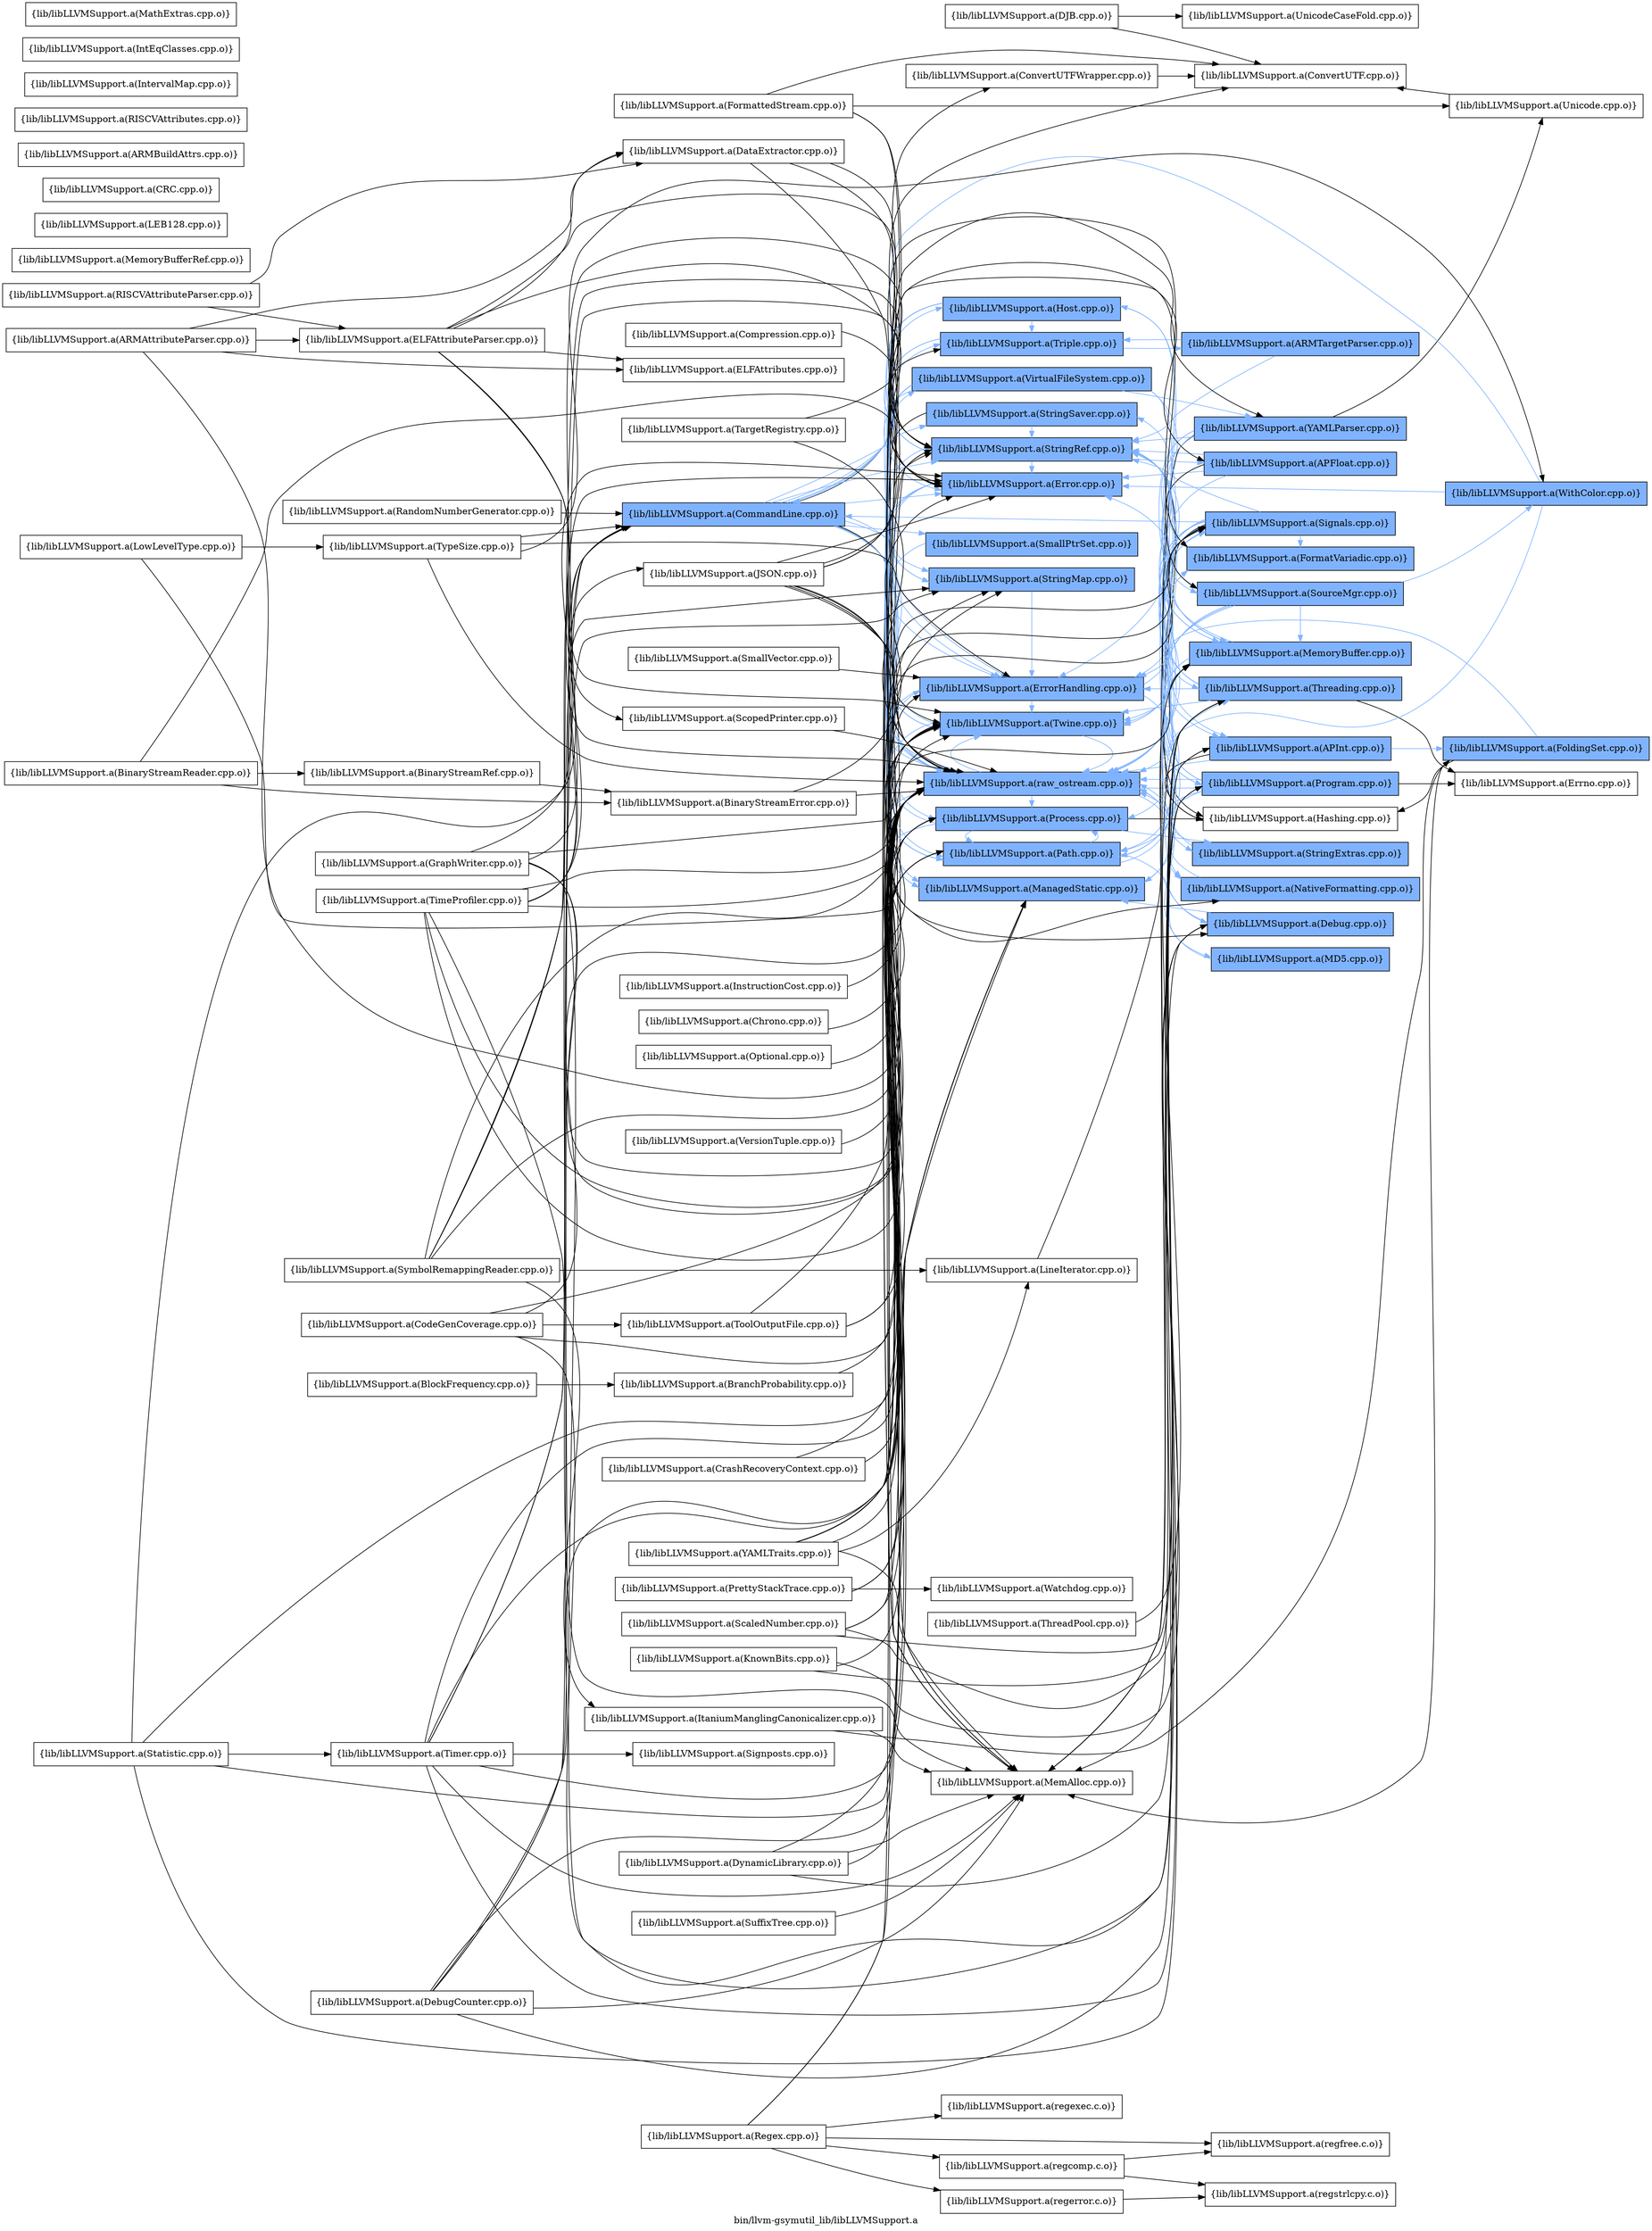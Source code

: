 digraph "bin/llvm-gsymutil_lib/libLLVMSupport.a" {
	label="bin/llvm-gsymutil_lib/libLLVMSupport.a";
	rankdir=LR;
	{ rank=same; Node0x564981c6e358;  }
	{ rank=same; Node0x564981c6d2c8; Node0x564981c69808; Node0x564981c69088; Node0x564981c73da8; Node0x564981c744d8; Node0x564981c73858; Node0x564981c71b48; Node0x564981c714b8; Node0x564981c70248; Node0x564981c765f8; Node0x564981c6a7f8; Node0x564981c69718; Node0x564981c66478; Node0x564981c6cc38; Node0x564981c69ad8; Node0x564981c697b8;  }
	{ rank=same; Node0x564981c6c0a8; Node0x564981c6b838; Node0x564981c69fd8; Node0x564981c66068; Node0x564981c6a988; Node0x564981c6a208; Node0x564981c6d778; Node0x564981c6a118; Node0x564981c74bb8; Node0x564981c71e18; Node0x564981c68098; Node0x564981c69f88; Node0x564981c73a88; Node0x564981c6ac08; Node0x564981c732b8; Node0x564981c71878;  }
	{ rank=same; Node0x564981c6e358;  }
	{ rank=same; Node0x564981c6d2c8; Node0x564981c69808; Node0x564981c69088; Node0x564981c73da8; Node0x564981c744d8; Node0x564981c73858; Node0x564981c71b48; Node0x564981c714b8; Node0x564981c70248; Node0x564981c765f8; Node0x564981c6a7f8; Node0x564981c69718; Node0x564981c66478; Node0x564981c6cc38; Node0x564981c69ad8; Node0x564981c697b8;  }
	{ rank=same; Node0x564981c6c0a8; Node0x564981c6b838; Node0x564981c69fd8; Node0x564981c66068; Node0x564981c6a988; Node0x564981c6a208; Node0x564981c6d778; Node0x564981c6a118; Node0x564981c74bb8; Node0x564981c71e18; Node0x564981c68098; Node0x564981c69f88; Node0x564981c73a88; Node0x564981c6ac08; Node0x564981c732b8; Node0x564981c71878;  }

	Node0x564981c6e358 [shape=record,shape=box,group=1,style=filled,fillcolor="0.600000 0.5 1",label="{lib/libLLVMSupport.a(CommandLine.cpp.o)}"];
	Node0x564981c6e358 -> Node0x564981c6d2c8;
	Node0x564981c6e358 -> Node0x564981c69808[color="0.600000 0.5 1"];
	Node0x564981c6e358 -> Node0x564981c69088[color="0.600000 0.5 1"];
	Node0x564981c6e358 -> Node0x564981c73da8[color="0.600000 0.5 1"];
	Node0x564981c6e358 -> Node0x564981c744d8;
	Node0x564981c6e358 -> Node0x564981c73858[color="0.600000 0.5 1"];
	Node0x564981c6e358 -> Node0x564981c71b48[color="0.600000 0.5 1"];
	Node0x564981c6e358 -> Node0x564981c714b8[color="0.600000 0.5 1"];
	Node0x564981c6e358 -> Node0x564981c70248[color="0.600000 0.5 1"];
	Node0x564981c6e358 -> Node0x564981c765f8[color="0.600000 0.5 1"];
	Node0x564981c6e358 -> Node0x564981c6a7f8[color="0.600000 0.5 1"];
	Node0x564981c6e358 -> Node0x564981c69718[color="0.600000 0.5 1"];
	Node0x564981c6e358 -> Node0x564981c66478[color="0.600000 0.5 1"];
	Node0x564981c6e358 -> Node0x564981c6cc38[color="0.600000 0.5 1"];
	Node0x564981c6e358 -> Node0x564981c69ad8[color="0.600000 0.5 1"];
	Node0x564981c6e358 -> Node0x564981c697b8[color="0.600000 0.5 1"];
	Node0x564981c69808 [shape=record,shape=box,group=1,style=filled,fillcolor="0.600000 0.5 1",label="{lib/libLLVMSupport.a(Error.cpp.o)}"];
	Node0x564981c69808 -> Node0x564981c69088[color="0.600000 0.5 1"];
	Node0x564981c69808 -> Node0x564981c73da8[color="0.600000 0.5 1"];
	Node0x564981c69808 -> Node0x564981c6a7f8[color="0.600000 0.5 1"];
	Node0x564981c69808 -> Node0x564981c66478[color="0.600000 0.5 1"];
	Node0x564981c73da8 [shape=record,shape=box,group=1,style=filled,fillcolor="0.600000 0.5 1",label="{lib/libLLVMSupport.a(ManagedStatic.cpp.o)}"];
	Node0x564981c73da8 -> Node0x564981c66068[color="0.600000 0.5 1"];
	Node0x564981c744d8 [shape=record,shape=box,group=0,label="{lib/libLLVMSupport.a(MemAlloc.cpp.o)}"];
	Node0x564981c74bb8 [shape=record,shape=box,group=1,style=filled,fillcolor="0.600000 0.5 1",label="{lib/libLLVMSupport.a(MemoryBuffer.cpp.o)}"];
	Node0x564981c74bb8 -> Node0x564981c69808[color="0.600000 0.5 1"];
	Node0x564981c74bb8 -> Node0x564981c6a7f8[color="0.600000 0.5 1"];
	Node0x564981c74bb8 -> Node0x564981c69ad8[color="0.600000 0.5 1"];
	Node0x564981c74bb8 -> Node0x564981c697b8[color="0.600000 0.5 1"];
	Node0x564981c74bb8 -> Node0x564981c6ac08[color="0.600000 0.5 1"];
	Node0x564981c72a98 [shape=record,shape=box,group=0,label="{lib/libLLVMSupport.a(MemoryBufferRef.cpp.o)}"];
	Node0x564981c71f08 [shape=record,shape=box,group=0,label="{lib/libLLVMSupport.a(PrettyStackTrace.cpp.o)}"];
	Node0x564981c71f08 -> Node0x564981c66478;
	Node0x564981c71f08 -> Node0x564981c69fd8;
	Node0x564981c71f08 -> Node0x564981c68138;
	Node0x564981c73858 [shape=record,shape=box,group=1,style=filled,fillcolor="0.600000 0.5 1",label="{lib/libLLVMSupport.a(SmallPtrSet.cpp.o)}"];
	Node0x564981c73858 -> Node0x564981c69088[color="0.600000 0.5 1"];
	Node0x564981c70248 [shape=record,shape=box,group=1,style=filled,fillcolor="0.600000 0.5 1",label="{lib/libLLVMSupport.a(StringRef.cpp.o)}"];
	Node0x564981c70248 -> Node0x564981c6a988[color="0.600000 0.5 1"];
	Node0x564981c70248 -> Node0x564981c6a208[color="0.600000 0.5 1"];
	Node0x564981c70248 -> Node0x564981c69808[color="0.600000 0.5 1"];
	Node0x564981c70248 -> Node0x564981c6d778;
	Node0x564981c765f8 [shape=record,shape=box,group=1,style=filled,fillcolor="0.600000 0.5 1",label="{lib/libLLVMSupport.a(Triple.cpp.o)}"];
	Node0x564981c765f8 -> Node0x564981c70248[color="0.600000 0.5 1"];
	Node0x564981c765f8 -> Node0x564981c6a118[color="0.600000 0.5 1"];
	Node0x564981c765f8 -> Node0x564981c6a7f8[color="0.600000 0.5 1"];
	Node0x564981c6a7f8 [shape=record,shape=box,group=1,style=filled,fillcolor="0.600000 0.5 1",label="{lib/libLLVMSupport.a(Twine.cpp.o)}"];
	Node0x564981c6a7f8 -> Node0x564981c66478[color="0.600000 0.5 1"];
	Node0x564981c67648 [shape=record,shape=box,group=1,style=filled,fillcolor="0.600000 0.5 1",label="{lib/libLLVMSupport.a(WithColor.cpp.o)}"];
	Node0x564981c67648 -> Node0x564981c6e358[color="0.600000 0.5 1"];
	Node0x564981c67648 -> Node0x564981c69808[color="0.600000 0.5 1"];
	Node0x564981c67648 -> Node0x564981c66478[color="0.600000 0.5 1"];
	Node0x564981c66478 [shape=record,shape=box,group=1,style=filled,fillcolor="0.600000 0.5 1",label="{lib/libLLVMSupport.a(raw_ostream.cpp.o)}"];
	Node0x564981c66478 -> Node0x564981c69808[color="0.600000 0.5 1"];
	Node0x564981c66478 -> Node0x564981c69088[color="0.600000 0.5 1"];
	Node0x564981c66478 -> Node0x564981c69f88[color="0.600000 0.5 1"];
	Node0x564981c66478 -> Node0x564981c73a88[color="0.600000 0.5 1"];
	Node0x564981c66478 -> Node0x564981c6a7f8[color="0.600000 0.5 1"];
	Node0x564981c66478 -> Node0x564981c69ad8[color="0.600000 0.5 1"];
	Node0x564981c66478 -> Node0x564981c697b8[color="0.600000 0.5 1"];
	Node0x564981c66478 -> Node0x564981c6ac08[color="0.600000 0.5 1"];
	Node0x564981c69ad8 [shape=record,shape=box,group=1,style=filled,fillcolor="0.600000 0.5 1",label="{lib/libLLVMSupport.a(Path.cpp.o)}"];
	Node0x564981c69ad8 -> Node0x564981c69808[color="0.600000 0.5 1"];
	Node0x564981c69ad8 -> Node0x564981c732b8[color="0.600000 0.5 1"];
	Node0x564981c69ad8 -> Node0x564981c70248[color="0.600000 0.5 1"];
	Node0x564981c69ad8 -> Node0x564981c6a7f8[color="0.600000 0.5 1"];
	Node0x564981c69ad8 -> Node0x564981c697b8[color="0.600000 0.5 1"];
	Node0x564981c69ad8 -> Node0x564981c69fd8[color="0.600000 0.5 1"];
	Node0x564981c69fd8 [shape=record,shape=box,group=1,style=filled,fillcolor="0.600000 0.5 1",label="{lib/libLLVMSupport.a(Signals.cpp.o)}"];
	Node0x564981c69fd8 -> Node0x564981c6e358[color="0.600000 0.5 1"];
	Node0x564981c69fd8 -> Node0x564981c69088[color="0.600000 0.5 1"];
	Node0x564981c69fd8 -> Node0x564981c69f88[color="0.600000 0.5 1"];
	Node0x564981c69fd8 -> Node0x564981c73da8[color="0.600000 0.5 1"];
	Node0x564981c69fd8 -> Node0x564981c744d8;
	Node0x564981c69fd8 -> Node0x564981c74bb8[color="0.600000 0.5 1"];
	Node0x564981c69fd8 -> Node0x564981c73a88[color="0.600000 0.5 1"];
	Node0x564981c69fd8 -> Node0x564981c70248[color="0.600000 0.5 1"];
	Node0x564981c69fd8 -> Node0x564981c6a7f8[color="0.600000 0.5 1"];
	Node0x564981c69fd8 -> Node0x564981c66478[color="0.600000 0.5 1"];
	Node0x564981c69fd8 -> Node0x564981c69ad8[color="0.600000 0.5 1"];
	Node0x564981c69fd8 -> Node0x564981c6ac08[color="0.600000 0.5 1"];
	Node0x564981c69fd8 -> Node0x564981c66068[color="0.600000 0.5 1"];
	Node0x564981c6f3e8 [shape=record,shape=box,group=0,label="{lib/libLLVMSupport.a(BranchProbability.cpp.o)}"];
	Node0x564981c6f3e8 -> Node0x564981c66478;
	Node0x564981c6a988 [shape=record,shape=box,group=1,style=filled,fillcolor="0.600000 0.5 1",label="{lib/libLLVMSupport.a(APFloat.cpp.o)}"];
	Node0x564981c6a988 -> Node0x564981c6a208[color="0.600000 0.5 1"];
	Node0x564981c6a988 -> Node0x564981c69808[color="0.600000 0.5 1"];
	Node0x564981c6a988 -> Node0x564981c6d778;
	Node0x564981c6a988 -> Node0x564981c70248[color="0.600000 0.5 1"];
	Node0x564981c6a988 -> Node0x564981c66478[color="0.600000 0.5 1"];
	Node0x564981c6a208 [shape=record,shape=box,group=1,style=filled,fillcolor="0.600000 0.5 1",label="{lib/libLLVMSupport.a(APInt.cpp.o)}"];
	Node0x564981c6a208 -> Node0x564981c6a708[color="0.600000 0.5 1"];
	Node0x564981c6a208 -> Node0x564981c6d778;
	Node0x564981c6a208 -> Node0x564981c66478[color="0.600000 0.5 1"];
	Node0x564981c69088 [shape=record,shape=box,group=1,style=filled,fillcolor="0.600000 0.5 1",label="{lib/libLLVMSupport.a(ErrorHandling.cpp.o)}"];
	Node0x564981c69088 -> Node0x564981c6b838[color="0.600000 0.5 1"];
	Node0x564981c69088 -> Node0x564981c6a7f8[color="0.600000 0.5 1"];
	Node0x564981c69088 -> Node0x564981c66478[color="0.600000 0.5 1"];
	Node0x564981c69088 -> Node0x564981c69fd8[color="0.600000 0.5 1"];
	Node0x564981c71b48 [shape=record,shape=box,group=1,style=filled,fillcolor="0.600000 0.5 1",label="{lib/libLLVMSupport.a(StringMap.cpp.o)}"];
	Node0x564981c71b48 -> Node0x564981c69088[color="0.600000 0.5 1"];
	Node0x564981c6b018 [shape=record,shape=box,group=0,label="{lib/libLLVMSupport.a(TypeSize.cpp.o)}"];
	Node0x564981c6b018 -> Node0x564981c6e358;
	Node0x564981c6b018 -> Node0x564981c69088;
	Node0x564981c6b018 -> Node0x564981c67648;
	Node0x564981c6b018 -> Node0x564981c66478;
	Node0x564981c6d0e8 [shape=record,shape=box,group=0,label="{lib/libLLVMSupport.a(KnownBits.cpp.o)}"];
	Node0x564981c6d0e8 -> Node0x564981c6a208;
	Node0x564981c6d0e8 -> Node0x564981c6b838;
	Node0x564981c6d0e8 -> Node0x564981c66478;
	Node0x564981c71878 [shape=record,shape=box,group=1,style=filled,fillcolor="0.600000 0.5 1",label="{lib/libLLVMSupport.a(StringExtras.cpp.o)}"];
	Node0x564981c71878 -> Node0x564981c70248[color="0.600000 0.5 1"];
	Node0x564981c71878 -> Node0x564981c66478[color="0.600000 0.5 1"];
	Node0x564981c6b838 [shape=record,shape=box,group=1,style=filled,fillcolor="0.600000 0.5 1",label="{lib/libLLVMSupport.a(Debug.cpp.o)}"];
	Node0x564981c6b838 -> Node0x564981c73da8[color="0.600000 0.5 1"];
	Node0x564981c6b838 -> Node0x564981c66478[color="0.600000 0.5 1"];
	Node0x564981c6f078 [shape=record,shape=box,group=0,label="{lib/libLLVMSupport.a(CodeGenCoverage.cpp.o)}"];
	Node0x564981c6f078 -> Node0x564981c76d28;
	Node0x564981c6f078 -> Node0x564981c6a7f8;
	Node0x564981c6f078 -> Node0x564981c66478;
	Node0x564981c6f078 -> Node0x564981c697b8;
	Node0x564981c6f078 -> Node0x564981c66068;
	Node0x564981c6a4d8 [shape=record,shape=box,group=0,label="{lib/libLLVMSupport.a(GraphWriter.cpp.o)}"];
	Node0x564981c6a4d8 -> Node0x564981c6e358;
	Node0x564981c6a4d8 -> Node0x564981c70248;
	Node0x564981c6a4d8 -> Node0x564981c6a7f8;
	Node0x564981c6a4d8 -> Node0x564981c66478;
	Node0x564981c6a4d8 -> Node0x564981c69ad8;
	Node0x564981c6a4d8 -> Node0x564981c6ac08;
	Node0x564981c6ce18 [shape=record,shape=box,group=0,label="{lib/libLLVMSupport.a(DynamicLibrary.cpp.o)}"];
	Node0x564981c6ce18 -> Node0x564981c73da8;
	Node0x564981c6ce18 -> Node0x564981c744d8;
	Node0x564981c6ce18 -> Node0x564981c71b48;
	Node0x564981c6ce18 -> Node0x564981c66068;
	Node0x564981c6d778 [shape=record,shape=box,group=0,label="{lib/libLLVMSupport.a(Hashing.cpp.o)}"];
	Node0x564981c732b8 [shape=record,shape=box,group=1,style=filled,fillcolor="0.600000 0.5 1",label="{lib/libLLVMSupport.a(MD5.cpp.o)}"];
	Node0x564981c732b8 -> Node0x564981c66478[color="0.600000 0.5 1"];
	Node0x564981c670a8 [shape=record,shape=box,group=0,label="{lib/libLLVMSupport.a(TargetRegistry.cpp.o)}"];
	Node0x564981c670a8 -> Node0x564981c765f8;
	Node0x564981c670a8 -> Node0x564981c66478;
	Node0x564981c6b428 [shape=record,shape=box,group=0,label="{lib/libLLVMSupport.a(DataExtractor.cpp.o)}"];
	Node0x564981c6b428 -> Node0x564981c69808;
	Node0x564981c6b428 -> Node0x564981c70248;
	Node0x564981c6b428 -> Node0x564981c66478;
	Node0x564981c6d318 [shape=record,shape=box,group=0,label="{lib/libLLVMSupport.a(DJB.cpp.o)}"];
	Node0x564981c6d318 -> Node0x564981c6c0a8;
	Node0x564981c6d318 -> Node0x564981c68f98;
	Node0x564981c69f88 [shape=record,shape=box,group=1,style=filled,fillcolor="0.600000 0.5 1",label="{lib/libLLVMSupport.a(FormatVariadic.cpp.o)}"];
	Node0x564981c69f88 -> Node0x564981c70248[color="0.600000 0.5 1"];
	Node0x564981c73628 [shape=record,shape=box,group=0,label="{lib/libLLVMSupport.a(ScopedPrinter.cpp.o)}"];
	Node0x564981c73628 -> Node0x564981c66478;
	Node0x564981c73a88 [shape=record,shape=box,group=1,style=filled,fillcolor="0.600000 0.5 1",label="{lib/libLLVMSupport.a(NativeFormatting.cpp.o)}"];
	Node0x564981c73a88 -> Node0x564981c66478[color="0.600000 0.5 1"];
	Node0x564981c717d8 [shape=record,shape=box,group=0,label="{lib/libLLVMSupport.a(Optional.cpp.o)}"];
	Node0x564981c717d8 -> Node0x564981c66478;
	Node0x564981c70568 [shape=record,shape=box,group=0,label="{lib/libLLVMSupport.a(ThreadPool.cpp.o)}"];
	Node0x564981c70568 -> Node0x564981c66068;
	Node0x564981c703d8 [shape=record,shape=box,group=0,label="{lib/libLLVMSupport.a(BinaryStreamError.cpp.o)}"];
	Node0x564981c703d8 -> Node0x564981c69808;
	Node0x564981c703d8 -> Node0x564981c66478;
	Node0x564981c706a8 [shape=record,shape=box,group=0,label="{lib/libLLVMSupport.a(BinaryStreamReader.cpp.o)}"];
	Node0x564981c706a8 -> Node0x564981c703d8;
	Node0x564981c706a8 -> Node0x564981c6f668;
	Node0x564981c706a8 -> Node0x564981c69808;
	Node0x564981c6e178 [shape=record,shape=box,group=0,label="{lib/libLLVMSupport.a(Compression.cpp.o)}"];
	Node0x564981c6e178 -> Node0x564981c69808;
	Node0x564981c71e18 [shape=record,shape=box,group=1,style=filled,fillcolor="0.600000 0.5 1",label="{lib/libLLVMSupport.a(SourceMgr.cpp.o)}"];
	Node0x564981c71e18 -> Node0x564981c74bb8[color="0.600000 0.5 1"];
	Node0x564981c71e18 -> Node0x564981c70248[color="0.600000 0.5 1"];
	Node0x564981c71e18 -> Node0x564981c6a7f8[color="0.600000 0.5 1"];
	Node0x564981c71e18 -> Node0x564981c67648[color="0.600000 0.5 1"];
	Node0x564981c71e18 -> Node0x564981c66478[color="0.600000 0.5 1"];
	Node0x564981c71e18 -> Node0x564981c69ad8[color="0.600000 0.5 1"];
	Node0x564981c6c968 [shape=record,shape=box,group=0,label="{lib/libLLVMSupport.a(LEB128.cpp.o)}"];
	Node0x564981c6d408 [shape=record,shape=box,group=0,label="{lib/libLLVMSupport.a(CRC.cpp.o)}"];
	Node0x564981c6cc38 [shape=record,shape=box,group=1,style=filled,fillcolor="0.600000 0.5 1",label="{lib/libLLVMSupport.a(Host.cpp.o)}"];
	Node0x564981c6cc38 -> Node0x564981c744d8;
	Node0x564981c6cc38 -> Node0x564981c74bb8[color="0.600000 0.5 1"];
	Node0x564981c6cc38 -> Node0x564981c71b48[color="0.600000 0.5 1"];
	Node0x564981c6cc38 -> Node0x564981c70248[color="0.600000 0.5 1"];
	Node0x564981c6cc38 -> Node0x564981c765f8[color="0.600000 0.5 1"];
	Node0x564981c6cc38 -> Node0x564981c66478[color="0.600000 0.5 1"];
	Node0x564981c714b8 [shape=record,shape=box,group=1,style=filled,fillcolor="0.600000 0.5 1",label="{lib/libLLVMSupport.a(StringSaver.cpp.o)}"];
	Node0x564981c714b8 -> Node0x564981c744d8;
	Node0x564981c714b8 -> Node0x564981c70248[color="0.600000 0.5 1"];
	Node0x564981c71be8 [shape=record,shape=box,group=0,label="{lib/libLLVMSupport.a(ARMBuildAttrs.cpp.o)}"];
	Node0x564981c6c738 [shape=record,shape=box,group=0,label="{lib/libLLVMSupport.a(ELFAttributeParser.cpp.o)}"];
	Node0x564981c6c738 -> Node0x564981c6b428;
	Node0x564981c6c738 -> Node0x564981c696c8;
	Node0x564981c6c738 -> Node0x564981c69808;
	Node0x564981c6c738 -> Node0x564981c73628;
	Node0x564981c6c738 -> Node0x564981c70248;
	Node0x564981c6c738 -> Node0x564981c6a7f8;
	Node0x564981c6c738 -> Node0x564981c66478;
	Node0x564981c74b68 [shape=record,shape=box,group=0,label="{lib/libLLVMSupport.a(RISCVAttributes.cpp.o)}"];
	Node0x564981c6a708 [shape=record,shape=box,group=1,style=filled,fillcolor="0.600000 0.5 1",label="{lib/libLLVMSupport.a(FoldingSet.cpp.o)}"];
	Node0x564981c6a708 -> Node0x564981c69088[color="0.600000 0.5 1"];
	Node0x564981c6a708 -> Node0x564981c6d778;
	Node0x564981c6a708 -> Node0x564981c744d8;
	Node0x564981c70ab8 [shape=record,shape=box,group=0,label="{lib/libLLVMSupport.a(ARMAttributeParser.cpp.o)}"];
	Node0x564981c70ab8 -> Node0x564981c6b428;
	Node0x564981c70ab8 -> Node0x564981c6c738;
	Node0x564981c70ab8 -> Node0x564981c696c8;
	Node0x564981c70ab8 -> Node0x564981c66478;
	Node0x564981c696c8 [shape=record,shape=box,group=0,label="{lib/libLLVMSupport.a(ELFAttributes.cpp.o)}"];
	Node0x564981c6f668 [shape=record,shape=box,group=0,label="{lib/libLLVMSupport.a(BinaryStreamRef.cpp.o)}"];
	Node0x564981c6f668 -> Node0x564981c703d8;
	Node0x564981c76d28 [shape=record,shape=box,group=0,label="{lib/libLLVMSupport.a(ToolOutputFile.cpp.o)}"];
	Node0x564981c76d28 -> Node0x564981c66478;
	Node0x564981c76d28 -> Node0x564981c69ad8;
	Node0x564981c76d28 -> Node0x564981c69fd8;
	Node0x564981c697b8 [shape=record,shape=box,group=1,style=filled,fillcolor="0.600000 0.5 1",label="{lib/libLLVMSupport.a(Process.cpp.o)}"];
	Node0x564981c697b8 -> Node0x564981c69808[color="0.600000 0.5 1"];
	Node0x564981c697b8 -> Node0x564981c6d778;
	Node0x564981c697b8 -> Node0x564981c73da8[color="0.600000 0.5 1"];
	Node0x564981c697b8 -> Node0x564981c71878[color="0.600000 0.5 1"];
	Node0x564981c697b8 -> Node0x564981c69ad8[color="0.600000 0.5 1"];
	Node0x564981c66068 [shape=record,shape=box,group=1,style=filled,fillcolor="0.600000 0.5 1",label="{lib/libLLVMSupport.a(Threading.cpp.o)}"];
	Node0x564981c66068 -> Node0x564981c69088[color="0.600000 0.5 1"];
	Node0x564981c66068 -> Node0x564981c744d8;
	Node0x564981c66068 -> Node0x564981c70248[color="0.600000 0.5 1"];
	Node0x564981c66068 -> Node0x564981c6a7f8[color="0.600000 0.5 1"];
	Node0x564981c66068 -> Node0x564981c6cc38[color="0.600000 0.5 1"];
	Node0x564981c66068 -> Node0x564981c6a488;
	Node0x564981c6d2c8 [shape=record,shape=box,group=0,label="{lib/libLLVMSupport.a(ConvertUTFWrapper.cpp.o)}"];
	Node0x564981c6d2c8 -> Node0x564981c6c0a8;
	Node0x564981c69718 [shape=record,shape=box,group=1,style=filled,fillcolor="0.600000 0.5 1",label="{lib/libLLVMSupport.a(VirtualFileSystem.cpp.o)}"];
	Node0x564981c69718 -> Node0x564981c69808[color="0.600000 0.5 1"];
	Node0x564981c69718 -> Node0x564981c744d8;
	Node0x564981c69718 -> Node0x564981c74bb8[color="0.600000 0.5 1"];
	Node0x564981c69718 -> Node0x564981c71e18[color="0.600000 0.5 1"];
	Node0x564981c69718 -> Node0x564981c71b48[color="0.600000 0.5 1"];
	Node0x564981c69718 -> Node0x564981c70248[color="0.600000 0.5 1"];
	Node0x564981c69718 -> Node0x564981c6a7f8[color="0.600000 0.5 1"];
	Node0x564981c69718 -> Node0x564981c68098[color="0.600000 0.5 1"];
	Node0x564981c69718 -> Node0x564981c66478[color="0.600000 0.5 1"];
	Node0x564981c69718 -> Node0x564981c69ad8[color="0.600000 0.5 1"];
	Node0x564981c6c0a8 [shape=record,shape=box,group=0,label="{lib/libLLVMSupport.a(ConvertUTF.cpp.o)}"];
	Node0x564981c68f98 [shape=record,shape=box,group=0,label="{lib/libLLVMSupport.a(UnicodeCaseFold.cpp.o)}"];
	Node0x564981c6ac08 [shape=record,shape=box,group=1,style=filled,fillcolor="0.600000 0.5 1",label="{lib/libLLVMSupport.a(Program.cpp.o)}"];
	Node0x564981c6ac08 -> Node0x564981c744d8;
	Node0x564981c6ac08 -> Node0x564981c71878[color="0.600000 0.5 1"];
	Node0x564981c6ac08 -> Node0x564981c714b8[color="0.600000 0.5 1"];
	Node0x564981c6ac08 -> Node0x564981c70248[color="0.600000 0.5 1"];
	Node0x564981c6ac08 -> Node0x564981c66478[color="0.600000 0.5 1"];
	Node0x564981c6ac08 -> Node0x564981c69ad8[color="0.600000 0.5 1"];
	Node0x564981c6ac08 -> Node0x564981c6a488;
	Node0x564981c68138 [shape=record,shape=box,group=0,label="{lib/libLLVMSupport.a(Watchdog.cpp.o)}"];
	Node0x564981c74438 [shape=record,shape=box,group=0,label="{lib/libLLVMSupport.a(RISCVAttributeParser.cpp.o)}"];
	Node0x564981c74438 -> Node0x564981c6b428;
	Node0x564981c74438 -> Node0x564981c6c738;
	Node0x564981c73268 [shape=record,shape=box,group=0,label="{lib/libLLVMSupport.a(SmallVector.cpp.o)}"];
	Node0x564981c73268 -> Node0x564981c69088;
	Node0x564981c6a118 [shape=record,shape=box,group=1,style=filled,fillcolor="0.600000 0.5 1",label="{lib/libLLVMSupport.a(ARMTargetParser.cpp.o)}"];
	Node0x564981c6a118 -> Node0x564981c70248[color="0.600000 0.5 1"];
	Node0x564981c6a118 -> Node0x564981c765f8[color="0.600000 0.5 1"];
	Node0x564981c68098 [shape=record,shape=box,group=1,style=filled,fillcolor="0.600000 0.5 1",label="{lib/libLLVMSupport.a(YAMLParser.cpp.o)}"];
	Node0x564981c68098 -> Node0x564981c69088[color="0.600000 0.5 1"];
	Node0x564981c68098 -> Node0x564981c744d8;
	Node0x564981c68098 -> Node0x564981c74bb8[color="0.600000 0.5 1"];
	Node0x564981c68098 -> Node0x564981c71e18[color="0.600000 0.5 1"];
	Node0x564981c68098 -> Node0x564981c70248[color="0.600000 0.5 1"];
	Node0x564981c68098 -> Node0x564981c68458;
	Node0x564981c68098 -> Node0x564981c66478[color="0.600000 0.5 1"];
	Node0x564981c68458 [shape=record,shape=box,group=0,label="{lib/libLLVMSupport.a(Unicode.cpp.o)}"];
	Node0x564981c68458 -> Node0x564981c6c0a8;
	Node0x564981c68b88 [shape=record,shape=box,group=0,label="{lib/libLLVMSupport.a(CrashRecoveryContext.cpp.o)}"];
	Node0x564981c68b88 -> Node0x564981c73da8;
	Node0x564981c68b88 -> Node0x564981c69fd8;
	Node0x564981c6a488 [shape=record,shape=box,group=0,label="{lib/libLLVMSupport.a(Errno.cpp.o)}"];
	Node0x564981c79438 [shape=record,shape=box,group=0,label="{lib/libLLVMSupport.a(LowLevelType.cpp.o)}"];
	Node0x564981c79438 -> Node0x564981c6b018;
	Node0x564981c79438 -> Node0x564981c66478;
	Node0x564981c78718 [shape=record,shape=box,group=0,label="{lib/libLLVMSupport.a(BlockFrequency.cpp.o)}"];
	Node0x564981c78718 -> Node0x564981c6f3e8;
	Node0x564981c75c48 [shape=record,shape=box,group=0,label="{lib/libLLVMSupport.a(IntervalMap.cpp.o)}"];
	Node0x564981c71dc8 [shape=record,shape=box,group=0,label="{lib/libLLVMSupport.a(Timer.cpp.o)}"];
	Node0x564981c71dc8 -> Node0x564981c6e358;
	Node0x564981c71dc8 -> Node0x564981c73da8;
	Node0x564981c71dc8 -> Node0x564981c744d8;
	Node0x564981c71dc8 -> Node0x564981c71b48;
	Node0x564981c71dc8 -> Node0x564981c66478;
	Node0x564981c71dc8 -> Node0x564981c697b8;
	Node0x564981c71dc8 -> Node0x564981c66068;
	Node0x564981c71dc8 -> Node0x564981c718c8;
	Node0x564981c718c8 [shape=record,shape=box,group=0,label="{lib/libLLVMSupport.a(Signposts.cpp.o)}"];
	Node0x564981c69178 [shape=record,shape=box,group=0,label="{lib/libLLVMSupport.a(IntEqClasses.cpp.o)}"];
	Node0x564981c78128 [shape=record,shape=box,group=0,label="{lib/libLLVMSupport.a(MathExtras.cpp.o)}"];
	Node0x564981c68908 [shape=record,shape=box,group=0,label="{lib/libLLVMSupport.a(FormattedStream.cpp.o)}"];
	Node0x564981c68908 -> Node0x564981c6c0a8;
	Node0x564981c68908 -> Node0x564981c6b838;
	Node0x564981c68908 -> Node0x564981c68458;
	Node0x564981c68908 -> Node0x564981c66478;
	Node0x564981c6a578 [shape=record,shape=box,group=0,label="{lib/libLLVMSupport.a(ScaledNumber.cpp.o)}"];
	Node0x564981c6a578 -> Node0x564981c6a988;
	Node0x564981c6a578 -> Node0x564981c6a208;
	Node0x564981c6a578 -> Node0x564981c6b838;
	Node0x564981c6a578 -> Node0x564981c66478;
	Node0x564981c6d4a8 [shape=record,shape=box,group=0,label="{lib/libLLVMSupport.a(YAMLTraits.cpp.o)}"];
	Node0x564981c6d4a8 -> Node0x564981c69088;
	Node0x564981c6d4a8 -> Node0x564981c744d8;
	Node0x564981c6d4a8 -> Node0x564981c74bb8;
	Node0x564981c6d4a8 -> Node0x564981c71e18;
	Node0x564981c6d4a8 -> Node0x564981c71b48;
	Node0x564981c6d4a8 -> Node0x564981c70248;
	Node0x564981c6d4a8 -> Node0x564981c6a7f8;
	Node0x564981c6d4a8 -> Node0x564981c68098;
	Node0x564981c6d4a8 -> Node0x564981c66478;
	Node0x564981c6d4a8 -> Node0x564981c6cd28;
	Node0x564981c6cd28 [shape=record,shape=box,group=0,label="{lib/libLLVMSupport.a(LineIterator.cpp.o)}"];
	Node0x564981c6cd28 -> Node0x564981c74bb8;
	Node0x564981c784e8 [shape=record,shape=box,group=0,label="{lib/libLLVMSupport.a(VersionTuple.cpp.o)}"];
	Node0x564981c784e8 -> Node0x564981c66478;
	Node0x564981c70a18 [shape=record,shape=box,group=0,label="{lib/libLLVMSupport.a(DebugCounter.cpp.o)}"];
	Node0x564981c70a18 -> Node0x564981c6e358;
	Node0x564981c70a18 -> Node0x564981c6b838;
	Node0x564981c70a18 -> Node0x564981c73da8;
	Node0x564981c70a18 -> Node0x564981c744d8;
	Node0x564981c70a18 -> Node0x564981c70248;
	Node0x564981c70a18 -> Node0x564981c66478;
	Node0x564981c6c468 [shape=record,shape=box,group=0,label="{lib/libLLVMSupport.a(SuffixTree.cpp.o)}"];
	Node0x564981c6c468 -> Node0x564981c744d8;
	Node0x564981c76238 [shape=record,shape=box,group=0,label="{lib/libLLVMSupport.a(JSON.cpp.o)}"];
	Node0x564981c76238 -> Node0x564981c6c0a8;
	Node0x564981c76238 -> Node0x564981c69808;
	Node0x564981c76238 -> Node0x564981c69f88;
	Node0x564981c76238 -> Node0x564981c744d8;
	Node0x564981c76238 -> Node0x564981c73a88;
	Node0x564981c76238 -> Node0x564981c70248;
	Node0x564981c76238 -> Node0x564981c6a7f8;
	Node0x564981c76238 -> Node0x564981c66478;
	Node0x564981c769b8 [shape=record,shape=box,group=0,label="{lib/libLLVMSupport.a(Regex.cpp.o)}"];
	Node0x564981c769b8 -> Node0x564981c70248;
	Node0x564981c769b8 -> Node0x564981c6a7f8;
	Node0x564981c769b8 -> Node0x564981c76788;
	Node0x564981c769b8 -> Node0x564981c77e58;
	Node0x564981c769b8 -> Node0x564981c77b88;
	Node0x564981c769b8 -> Node0x564981c72728;
	Node0x564981c76788 [shape=record,shape=box,group=0,label="{lib/libLLVMSupport.a(regcomp.c.o)}"];
	Node0x564981c76788 -> Node0x564981c78a88;
	Node0x564981c76788 -> Node0x564981c77e58;
	Node0x564981c77e58 [shape=record,shape=box,group=0,label="{lib/libLLVMSupport.a(regfree.c.o)}"];
	Node0x564981c77b88 [shape=record,shape=box,group=0,label="{lib/libLLVMSupport.a(regerror.c.o)}"];
	Node0x564981c77b88 -> Node0x564981c78a88;
	Node0x564981c72728 [shape=record,shape=box,group=0,label="{lib/libLLVMSupport.a(regexec.c.o)}"];
	Node0x564981c78a88 [shape=record,shape=box,group=0,label="{lib/libLLVMSupport.a(regstrlcpy.c.o)}"];
	Node0x564981c6ceb8 [shape=record,shape=box,group=0,label="{lib/libLLVMSupport.a(TimeProfiler.cpp.o)}"];
	Node0x564981c6ceb8 -> Node0x564981c69808;
	Node0x564981c6ceb8 -> Node0x564981c744d8;
	Node0x564981c6ceb8 -> Node0x564981c71b48;
	Node0x564981c6ceb8 -> Node0x564981c6a7f8;
	Node0x564981c6ceb8 -> Node0x564981c66478;
	Node0x564981c6ceb8 -> Node0x564981c69ad8;
	Node0x564981c6ceb8 -> Node0x564981c697b8;
	Node0x564981c6ceb8 -> Node0x564981c76238;
	Node0x564981c6b1f8 [shape=record,shape=box,group=0,label="{lib/libLLVMSupport.a(ItaniumManglingCanonicalizer.cpp.o)}"];
	Node0x564981c6b1f8 -> Node0x564981c6a708;
	Node0x564981c6b1f8 -> Node0x564981c744d8;
	Node0x564981c6ba68 [shape=record,shape=box,group=0,label="{lib/libLLVMSupport.a(SymbolRemappingReader.cpp.o)}"];
	Node0x564981c6ba68 -> Node0x564981c69808;
	Node0x564981c6ba68 -> Node0x564981c70248;
	Node0x564981c6ba68 -> Node0x564981c6a7f8;
	Node0x564981c6ba68 -> Node0x564981c66478;
	Node0x564981c6ba68 -> Node0x564981c6cd28;
	Node0x564981c6ba68 -> Node0x564981c6b1f8;
	Node0x564981c67918 [shape=record,shape=box,group=0,label="{lib/libLLVMSupport.a(InstructionCost.cpp.o)}"];
	Node0x564981c67918 -> Node0x564981c66478;
	Node0x564981c6bce8 [shape=record,shape=box,group=0,label="{lib/libLLVMSupport.a(Chrono.cpp.o)}"];
	Node0x564981c6bce8 -> Node0x564981c66478;
	Node0x564981c736c8 [shape=record,shape=box,group=0,label="{lib/libLLVMSupport.a(RandomNumberGenerator.cpp.o)}"];
	Node0x564981c736c8 -> Node0x564981c6e358;
	Node0x564981c728b8 [shape=record,shape=box,group=0,label="{lib/libLLVMSupport.a(Statistic.cpp.o)}"];
	Node0x564981c728b8 -> Node0x564981c6e358;
	Node0x564981c728b8 -> Node0x564981c73da8;
	Node0x564981c728b8 -> Node0x564981c66478;
	Node0x564981c728b8 -> Node0x564981c66068;
	Node0x564981c728b8 -> Node0x564981c71dc8;
}
